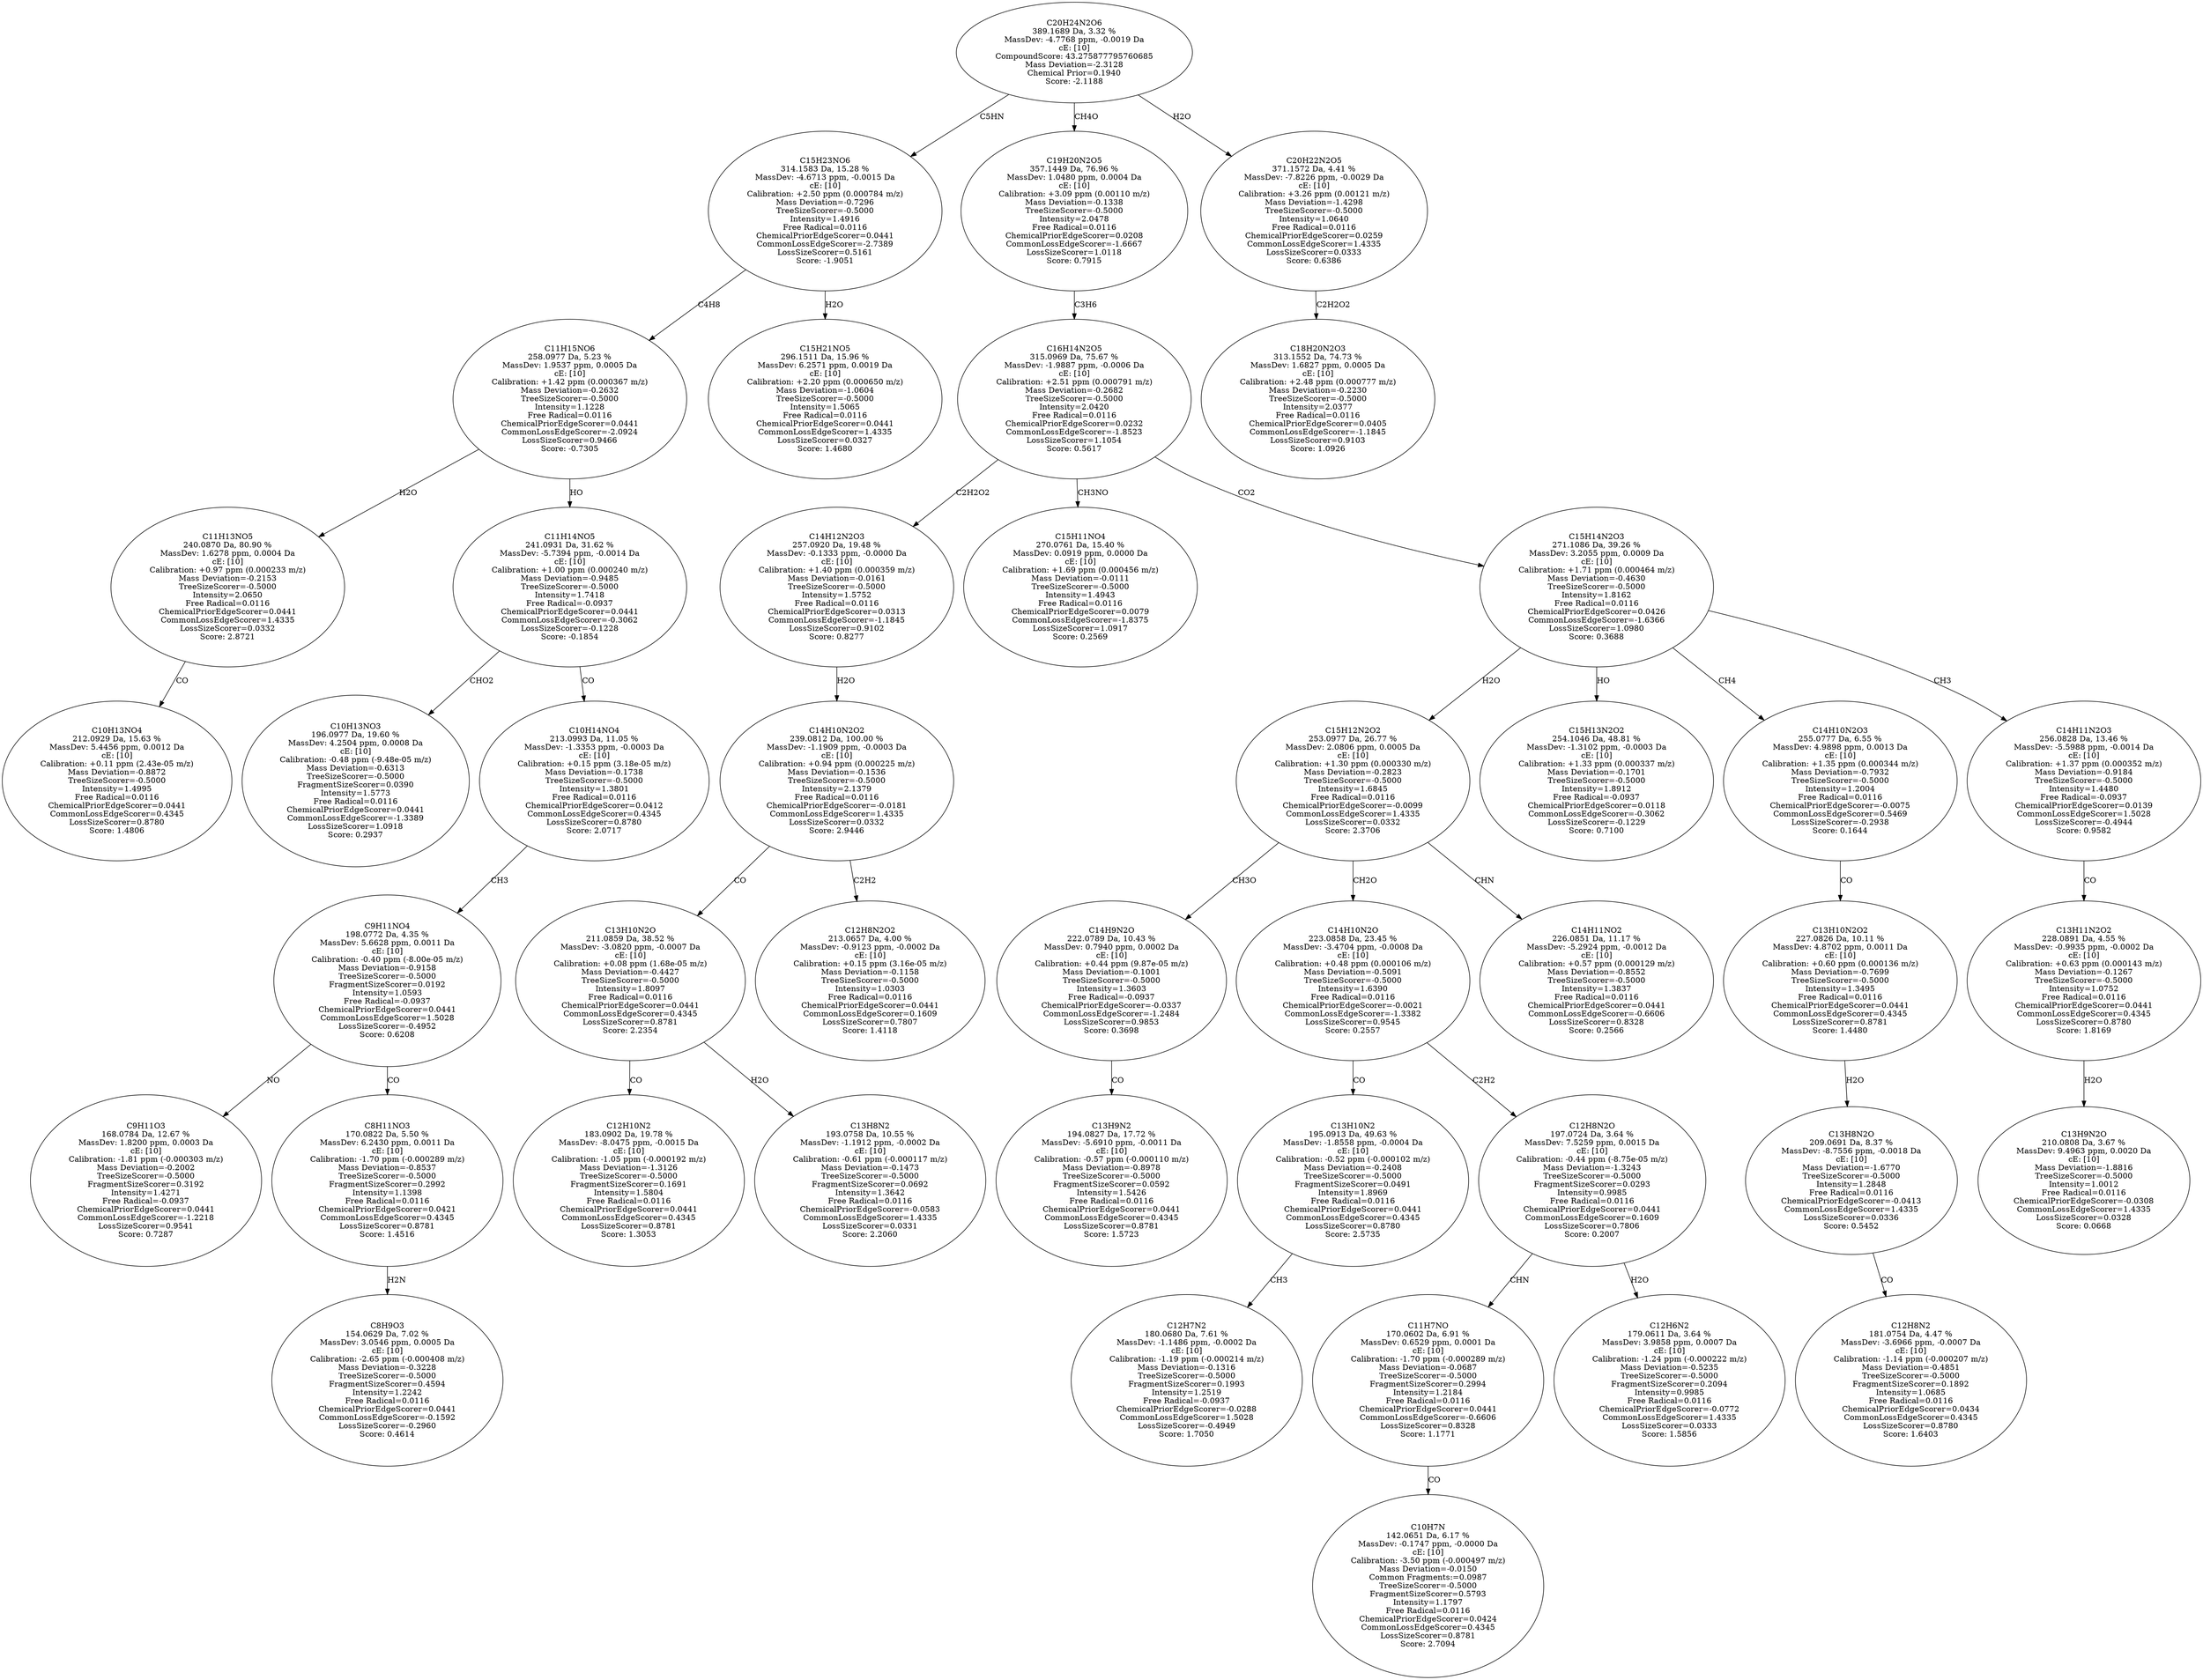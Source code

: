 strict digraph {
v1 [label="C10H13NO4\n212.0929 Da, 15.63 %\nMassDev: 5.4456 ppm, 0.0012 Da\ncE: [10]\nCalibration: +0.11 ppm (2.43e-05 m/z)\nMass Deviation=-0.8872\nTreeSizeScorer=-0.5000\nIntensity=1.4995\nFree Radical=0.0116\nChemicalPriorEdgeScorer=0.0441\nCommonLossEdgeScorer=0.4345\nLossSizeScorer=0.8780\nScore: 1.4806"];
v2 [label="C11H13NO5\n240.0870 Da, 80.90 %\nMassDev: 1.6278 ppm, 0.0004 Da\ncE: [10]\nCalibration: +0.97 ppm (0.000233 m/z)\nMass Deviation=-0.2153\nTreeSizeScorer=-0.5000\nIntensity=2.0650\nFree Radical=0.0116\nChemicalPriorEdgeScorer=0.0441\nCommonLossEdgeScorer=1.4335\nLossSizeScorer=0.0332\nScore: 2.8721"];
v3 [label="C10H13NO3\n196.0977 Da, 19.60 %\nMassDev: 4.2504 ppm, 0.0008 Da\ncE: [10]\nCalibration: -0.48 ppm (-9.48e-05 m/z)\nMass Deviation=-0.6313\nTreeSizeScorer=-0.5000\nFragmentSizeScorer=0.0390\nIntensity=1.5773\nFree Radical=0.0116\nChemicalPriorEdgeScorer=0.0441\nCommonLossEdgeScorer=-1.3389\nLossSizeScorer=1.0918\nScore: 0.2937"];
v4 [label="C9H11O3\n168.0784 Da, 12.67 %\nMassDev: 1.8200 ppm, 0.0003 Da\ncE: [10]\nCalibration: -1.81 ppm (-0.000303 m/z)\nMass Deviation=-0.2002\nTreeSizeScorer=-0.5000\nFragmentSizeScorer=0.3192\nIntensity=1.4271\nFree Radical=-0.0937\nChemicalPriorEdgeScorer=0.0441\nCommonLossEdgeScorer=-1.2218\nLossSizeScorer=0.9541\nScore: 0.7287"];
v5 [label="C8H9O3\n154.0629 Da, 7.02 %\nMassDev: 3.0546 ppm, 0.0005 Da\ncE: [10]\nCalibration: -2.65 ppm (-0.000408 m/z)\nMass Deviation=-0.3228\nTreeSizeScorer=-0.5000\nFragmentSizeScorer=0.4594\nIntensity=1.2242\nFree Radical=0.0116\nChemicalPriorEdgeScorer=0.0441\nCommonLossEdgeScorer=-0.1592\nLossSizeScorer=-0.2960\nScore: 0.4614"];
v6 [label="C8H11NO3\n170.0822 Da, 5.50 %\nMassDev: 6.2430 ppm, 0.0011 Da\ncE: [10]\nCalibration: -1.70 ppm (-0.000289 m/z)\nMass Deviation=-0.8537\nTreeSizeScorer=-0.5000\nFragmentSizeScorer=0.2992\nIntensity=1.1398\nFree Radical=0.0116\nChemicalPriorEdgeScorer=0.0421\nCommonLossEdgeScorer=0.4345\nLossSizeScorer=0.8781\nScore: 1.4516"];
v7 [label="C9H11NO4\n198.0772 Da, 4.35 %\nMassDev: 5.6628 ppm, 0.0011 Da\ncE: [10]\nCalibration: -0.40 ppm (-8.00e-05 m/z)\nMass Deviation=-0.9158\nTreeSizeScorer=-0.5000\nFragmentSizeScorer=0.0192\nIntensity=1.0593\nFree Radical=-0.0937\nChemicalPriorEdgeScorer=0.0441\nCommonLossEdgeScorer=1.5028\nLossSizeScorer=-0.4952\nScore: 0.6208"];
v8 [label="C10H14NO4\n213.0993 Da, 11.05 %\nMassDev: -1.3353 ppm, -0.0003 Da\ncE: [10]\nCalibration: +0.15 ppm (3.18e-05 m/z)\nMass Deviation=-0.1738\nTreeSizeScorer=-0.5000\nIntensity=1.3801\nFree Radical=0.0116\nChemicalPriorEdgeScorer=0.0412\nCommonLossEdgeScorer=0.4345\nLossSizeScorer=0.8780\nScore: 2.0717"];
v9 [label="C11H14NO5\n241.0931 Da, 31.62 %\nMassDev: -5.7394 ppm, -0.0014 Da\ncE: [10]\nCalibration: +1.00 ppm (0.000240 m/z)\nMass Deviation=-0.9485\nTreeSizeScorer=-0.5000\nIntensity=1.7418\nFree Radical=-0.0937\nChemicalPriorEdgeScorer=0.0441\nCommonLossEdgeScorer=-0.3062\nLossSizeScorer=-0.1228\nScore: -0.1854"];
v10 [label="C11H15NO6\n258.0977 Da, 5.23 %\nMassDev: 1.9537 ppm, 0.0005 Da\ncE: [10]\nCalibration: +1.42 ppm (0.000367 m/z)\nMass Deviation=-0.2632\nTreeSizeScorer=-0.5000\nIntensity=1.1228\nFree Radical=0.0116\nChemicalPriorEdgeScorer=0.0441\nCommonLossEdgeScorer=-2.0924\nLossSizeScorer=0.9466\nScore: -0.7305"];
v11 [label="C15H21NO5\n296.1511 Da, 15.96 %\nMassDev: 6.2571 ppm, 0.0019 Da\ncE: [10]\nCalibration: +2.20 ppm (0.000650 m/z)\nMass Deviation=-1.0604\nTreeSizeScorer=-0.5000\nIntensity=1.5065\nFree Radical=0.0116\nChemicalPriorEdgeScorer=0.0441\nCommonLossEdgeScorer=1.4335\nLossSizeScorer=0.0327\nScore: 1.4680"];
v12 [label="C15H23NO6\n314.1583 Da, 15.28 %\nMassDev: -4.6713 ppm, -0.0015 Da\ncE: [10]\nCalibration: +2.50 ppm (0.000784 m/z)\nMass Deviation=-0.7296\nTreeSizeScorer=-0.5000\nIntensity=1.4916\nFree Radical=0.0116\nChemicalPriorEdgeScorer=0.0441\nCommonLossEdgeScorer=-2.7389\nLossSizeScorer=0.5161\nScore: -1.9051"];
v13 [label="C12H10N2\n183.0902 Da, 19.78 %\nMassDev: -8.0475 ppm, -0.0015 Da\ncE: [10]\nCalibration: -1.05 ppm (-0.000192 m/z)\nMass Deviation=-1.3126\nTreeSizeScorer=-0.5000\nFragmentSizeScorer=0.1691\nIntensity=1.5804\nFree Radical=0.0116\nChemicalPriorEdgeScorer=0.0441\nCommonLossEdgeScorer=0.4345\nLossSizeScorer=0.8781\nScore: 1.3053"];
v14 [label="C13H8N2\n193.0758 Da, 10.55 %\nMassDev: -1.1912 ppm, -0.0002 Da\ncE: [10]\nCalibration: -0.61 ppm (-0.000117 m/z)\nMass Deviation=-0.1473\nTreeSizeScorer=-0.5000\nFragmentSizeScorer=0.0692\nIntensity=1.3642\nFree Radical=0.0116\nChemicalPriorEdgeScorer=-0.0583\nCommonLossEdgeScorer=1.4335\nLossSizeScorer=0.0331\nScore: 2.2060"];
v15 [label="C13H10N2O\n211.0859 Da, 38.52 %\nMassDev: -3.0820 ppm, -0.0007 Da\ncE: [10]\nCalibration: +0.08 ppm (1.68e-05 m/z)\nMass Deviation=-0.4427\nTreeSizeScorer=-0.5000\nIntensity=1.8097\nFree Radical=0.0116\nChemicalPriorEdgeScorer=0.0441\nCommonLossEdgeScorer=0.4345\nLossSizeScorer=0.8781\nScore: 2.2354"];
v16 [label="C12H8N2O2\n213.0657 Da, 4.00 %\nMassDev: -0.9123 ppm, -0.0002 Da\ncE: [10]\nCalibration: +0.15 ppm (3.16e-05 m/z)\nMass Deviation=-0.1158\nTreeSizeScorer=-0.5000\nIntensity=1.0303\nFree Radical=0.0116\nChemicalPriorEdgeScorer=0.0441\nCommonLossEdgeScorer=0.1609\nLossSizeScorer=0.7807\nScore: 1.4118"];
v17 [label="C14H10N2O2\n239.0812 Da, 100.00 %\nMassDev: -1.1909 ppm, -0.0003 Da\ncE: [10]\nCalibration: +0.94 ppm (0.000225 m/z)\nMass Deviation=-0.1536\nTreeSizeScorer=-0.5000\nIntensity=2.1379\nFree Radical=0.0116\nChemicalPriorEdgeScorer=-0.0181\nCommonLossEdgeScorer=1.4335\nLossSizeScorer=0.0332\nScore: 2.9446"];
v18 [label="C14H12N2O3\n257.0920 Da, 19.48 %\nMassDev: -0.1333 ppm, -0.0000 Da\ncE: [10]\nCalibration: +1.40 ppm (0.000359 m/z)\nMass Deviation=-0.0161\nTreeSizeScorer=-0.5000\nIntensity=1.5752\nFree Radical=0.0116\nChemicalPriorEdgeScorer=0.0313\nCommonLossEdgeScorer=-1.1845\nLossSizeScorer=0.9102\nScore: 0.8277"];
v19 [label="C15H11NO4\n270.0761 Da, 15.40 %\nMassDev: 0.0919 ppm, 0.0000 Da\ncE: [10]\nCalibration: +1.69 ppm (0.000456 m/z)\nMass Deviation=-0.0111\nTreeSizeScorer=-0.5000\nIntensity=1.4943\nFree Radical=0.0116\nChemicalPriorEdgeScorer=0.0079\nCommonLossEdgeScorer=-1.8375\nLossSizeScorer=1.0917\nScore: 0.2569"];
v20 [label="C13H9N2\n194.0827 Da, 17.72 %\nMassDev: -5.6910 ppm, -0.0011 Da\ncE: [10]\nCalibration: -0.57 ppm (-0.000110 m/z)\nMass Deviation=-0.8978\nTreeSizeScorer=-0.5000\nFragmentSizeScorer=0.0592\nIntensity=1.5426\nFree Radical=0.0116\nChemicalPriorEdgeScorer=0.0441\nCommonLossEdgeScorer=0.4345\nLossSizeScorer=0.8781\nScore: 1.5723"];
v21 [label="C14H9N2O\n222.0789 Da, 10.43 %\nMassDev: 0.7940 ppm, 0.0002 Da\ncE: [10]\nCalibration: +0.44 ppm (9.87e-05 m/z)\nMass Deviation=-0.1001\nTreeSizeScorer=-0.5000\nIntensity=1.3603\nFree Radical=-0.0937\nChemicalPriorEdgeScorer=-0.0337\nCommonLossEdgeScorer=-1.2484\nLossSizeScorer=0.9853\nScore: 0.3698"];
v22 [label="C12H7N2\n180.0680 Da, 7.61 %\nMassDev: -1.1486 ppm, -0.0002 Da\ncE: [10]\nCalibration: -1.19 ppm (-0.000214 m/z)\nMass Deviation=-0.1316\nTreeSizeScorer=-0.5000\nFragmentSizeScorer=0.1993\nIntensity=1.2519\nFree Radical=-0.0937\nChemicalPriorEdgeScorer=-0.0288\nCommonLossEdgeScorer=1.5028\nLossSizeScorer=-0.4949\nScore: 1.7050"];
v23 [label="C13H10N2\n195.0913 Da, 49.63 %\nMassDev: -1.8558 ppm, -0.0004 Da\ncE: [10]\nCalibration: -0.52 ppm (-0.000102 m/z)\nMass Deviation=-0.2408\nTreeSizeScorer=-0.5000\nFragmentSizeScorer=0.0491\nIntensity=1.8969\nFree Radical=0.0116\nChemicalPriorEdgeScorer=0.0441\nCommonLossEdgeScorer=0.4345\nLossSizeScorer=0.8780\nScore: 2.5735"];
v24 [label="C10H7N\n142.0651 Da, 6.17 %\nMassDev: -0.1747 ppm, -0.0000 Da\ncE: [10]\nCalibration: -3.50 ppm (-0.000497 m/z)\nMass Deviation=-0.0150\nCommon Fragments:=0.0987\nTreeSizeScorer=-0.5000\nFragmentSizeScorer=0.5793\nIntensity=1.1797\nFree Radical=0.0116\nChemicalPriorEdgeScorer=0.0424\nCommonLossEdgeScorer=0.4345\nLossSizeScorer=0.8781\nScore: 2.7094"];
v25 [label="C11H7NO\n170.0602 Da, 6.91 %\nMassDev: 0.6529 ppm, 0.0001 Da\ncE: [10]\nCalibration: -1.70 ppm (-0.000289 m/z)\nMass Deviation=-0.0687\nTreeSizeScorer=-0.5000\nFragmentSizeScorer=0.2994\nIntensity=1.2184\nFree Radical=0.0116\nChemicalPriorEdgeScorer=0.0441\nCommonLossEdgeScorer=-0.6606\nLossSizeScorer=0.8328\nScore: 1.1771"];
v26 [label="C12H6N2\n179.0611 Da, 3.64 %\nMassDev: 3.9858 ppm, 0.0007 Da\ncE: [10]\nCalibration: -1.24 ppm (-0.000222 m/z)\nMass Deviation=-0.5235\nTreeSizeScorer=-0.5000\nFragmentSizeScorer=0.2094\nIntensity=0.9985\nFree Radical=0.0116\nChemicalPriorEdgeScorer=-0.0772\nCommonLossEdgeScorer=1.4335\nLossSizeScorer=0.0333\nScore: 1.5856"];
v27 [label="C12H8N2O\n197.0724 Da, 3.64 %\nMassDev: 7.5259 ppm, 0.0015 Da\ncE: [10]\nCalibration: -0.44 ppm (-8.75e-05 m/z)\nMass Deviation=-1.3243\nTreeSizeScorer=-0.5000\nFragmentSizeScorer=0.0293\nIntensity=0.9985\nFree Radical=0.0116\nChemicalPriorEdgeScorer=0.0441\nCommonLossEdgeScorer=0.1609\nLossSizeScorer=0.7806\nScore: 0.2007"];
v28 [label="C14H10N2O\n223.0858 Da, 23.45 %\nMassDev: -3.4704 ppm, -0.0008 Da\ncE: [10]\nCalibration: +0.48 ppm (0.000106 m/z)\nMass Deviation=-0.5091\nTreeSizeScorer=-0.5000\nIntensity=1.6390\nFree Radical=0.0116\nChemicalPriorEdgeScorer=-0.0021\nCommonLossEdgeScorer=-1.3382\nLossSizeScorer=0.9545\nScore: 0.2557"];
v29 [label="C14H11NO2\n226.0851 Da, 11.17 %\nMassDev: -5.2924 ppm, -0.0012 Da\ncE: [10]\nCalibration: +0.57 ppm (0.000129 m/z)\nMass Deviation=-0.8552\nTreeSizeScorer=-0.5000\nIntensity=1.3837\nFree Radical=0.0116\nChemicalPriorEdgeScorer=0.0441\nCommonLossEdgeScorer=-0.6606\nLossSizeScorer=0.8328\nScore: 0.2566"];
v30 [label="C15H12N2O2\n253.0977 Da, 26.77 %\nMassDev: 2.0806 ppm, 0.0005 Da\ncE: [10]\nCalibration: +1.30 ppm (0.000330 m/z)\nMass Deviation=-0.2823\nTreeSizeScorer=-0.5000\nIntensity=1.6845\nFree Radical=0.0116\nChemicalPriorEdgeScorer=-0.0099\nCommonLossEdgeScorer=1.4335\nLossSizeScorer=0.0332\nScore: 2.3706"];
v31 [label="C15H13N2O2\n254.1046 Da, 48.81 %\nMassDev: -1.3102 ppm, -0.0003 Da\ncE: [10]\nCalibration: +1.33 ppm (0.000337 m/z)\nMass Deviation=-0.1701\nTreeSizeScorer=-0.5000\nIntensity=1.8912\nFree Radical=-0.0937\nChemicalPriorEdgeScorer=0.0118\nCommonLossEdgeScorer=-0.3062\nLossSizeScorer=-0.1229\nScore: 0.7100"];
v32 [label="C12H8N2\n181.0754 Da, 4.47 %\nMassDev: -3.6966 ppm, -0.0007 Da\ncE: [10]\nCalibration: -1.14 ppm (-0.000207 m/z)\nMass Deviation=-0.4851\nTreeSizeScorer=-0.5000\nFragmentSizeScorer=0.1892\nIntensity=1.0685\nFree Radical=0.0116\nChemicalPriorEdgeScorer=0.0434\nCommonLossEdgeScorer=0.4345\nLossSizeScorer=0.8780\nScore: 1.6403"];
v33 [label="C13H8N2O\n209.0691 Da, 8.37 %\nMassDev: -8.7556 ppm, -0.0018 Da\ncE: [10]\nMass Deviation=-1.6770\nTreeSizeScorer=-0.5000\nIntensity=1.2848\nFree Radical=0.0116\nChemicalPriorEdgeScorer=-0.0413\nCommonLossEdgeScorer=1.4335\nLossSizeScorer=0.0336\nScore: 0.5452"];
v34 [label="C13H10N2O2\n227.0826 Da, 10.11 %\nMassDev: 4.8702 ppm, 0.0011 Da\ncE: [10]\nCalibration: +0.60 ppm (0.000136 m/z)\nMass Deviation=-0.7699\nTreeSizeScorer=-0.5000\nIntensity=1.3495\nFree Radical=0.0116\nChemicalPriorEdgeScorer=0.0441\nCommonLossEdgeScorer=0.4345\nLossSizeScorer=0.8781\nScore: 1.4480"];
v35 [label="C14H10N2O3\n255.0777 Da, 6.55 %\nMassDev: 4.9898 ppm, 0.0013 Da\ncE: [10]\nCalibration: +1.35 ppm (0.000344 m/z)\nMass Deviation=-0.7932\nTreeSizeScorer=-0.5000\nIntensity=1.2004\nFree Radical=0.0116\nChemicalPriorEdgeScorer=-0.0075\nCommonLossEdgeScorer=0.5469\nLossSizeScorer=-0.2938\nScore: 0.1644"];
v36 [label="C13H9N2O\n210.0808 Da, 3.67 %\nMassDev: 9.4963 ppm, 0.0020 Da\ncE: [10]\nMass Deviation=-1.8816\nTreeSizeScorer=-0.5000\nIntensity=1.0012\nFree Radical=0.0116\nChemicalPriorEdgeScorer=-0.0308\nCommonLossEdgeScorer=1.4335\nLossSizeScorer=0.0328\nScore: 0.0668"];
v37 [label="C13H11N2O2\n228.0891 Da, 4.55 %\nMassDev: -0.9935 ppm, -0.0002 Da\ncE: [10]\nCalibration: +0.63 ppm (0.000143 m/z)\nMass Deviation=-0.1267\nTreeSizeScorer=-0.5000\nIntensity=1.0752\nFree Radical=0.0116\nChemicalPriorEdgeScorer=0.0441\nCommonLossEdgeScorer=0.4345\nLossSizeScorer=0.8780\nScore: 1.8169"];
v38 [label="C14H11N2O3\n256.0828 Da, 13.46 %\nMassDev: -5.5988 ppm, -0.0014 Da\ncE: [10]\nCalibration: +1.37 ppm (0.000352 m/z)\nMass Deviation=-0.9184\nTreeSizeScorer=-0.5000\nIntensity=1.4480\nFree Radical=-0.0937\nChemicalPriorEdgeScorer=0.0139\nCommonLossEdgeScorer=1.5028\nLossSizeScorer=-0.4944\nScore: 0.9582"];
v39 [label="C15H14N2O3\n271.1086 Da, 39.26 %\nMassDev: 3.2055 ppm, 0.0009 Da\ncE: [10]\nCalibration: +1.71 ppm (0.000464 m/z)\nMass Deviation=-0.4630\nTreeSizeScorer=-0.5000\nIntensity=1.8162\nFree Radical=0.0116\nChemicalPriorEdgeScorer=0.0426\nCommonLossEdgeScorer=-1.6366\nLossSizeScorer=1.0980\nScore: 0.3688"];
v40 [label="C16H14N2O5\n315.0969 Da, 75.67 %\nMassDev: -1.9887 ppm, -0.0006 Da\ncE: [10]\nCalibration: +2.51 ppm (0.000791 m/z)\nMass Deviation=-0.2682\nTreeSizeScorer=-0.5000\nIntensity=2.0420\nFree Radical=0.0116\nChemicalPriorEdgeScorer=0.0232\nCommonLossEdgeScorer=-1.8523\nLossSizeScorer=1.1054\nScore: 0.5617"];
v41 [label="C19H20N2O5\n357.1449 Da, 76.96 %\nMassDev: 1.0480 ppm, 0.0004 Da\ncE: [10]\nCalibration: +3.09 ppm (0.00110 m/z)\nMass Deviation=-0.1338\nTreeSizeScorer=-0.5000\nIntensity=2.0478\nFree Radical=0.0116\nChemicalPriorEdgeScorer=0.0208\nCommonLossEdgeScorer=-1.6667\nLossSizeScorer=1.0118\nScore: 0.7915"];
v42 [label="C18H20N2O3\n313.1552 Da, 74.73 %\nMassDev: 1.6827 ppm, 0.0005 Da\ncE: [10]\nCalibration: +2.48 ppm (0.000777 m/z)\nMass Deviation=-0.2230\nTreeSizeScorer=-0.5000\nIntensity=2.0377\nFree Radical=0.0116\nChemicalPriorEdgeScorer=0.0405\nCommonLossEdgeScorer=-1.1845\nLossSizeScorer=0.9103\nScore: 1.0926"];
v43 [label="C20H22N2O5\n371.1572 Da, 4.41 %\nMassDev: -7.8226 ppm, -0.0029 Da\ncE: [10]\nCalibration: +3.26 ppm (0.00121 m/z)\nMass Deviation=-1.4298\nTreeSizeScorer=-0.5000\nIntensity=1.0640\nFree Radical=0.0116\nChemicalPriorEdgeScorer=0.0259\nCommonLossEdgeScorer=1.4335\nLossSizeScorer=0.0333\nScore: 0.6386"];
v44 [label="C20H24N2O6\n389.1689 Da, 3.32 %\nMassDev: -4.7768 ppm, -0.0019 Da\ncE: [10]\nCompoundScore: 43.275877795760685\nMass Deviation=-2.3128\nChemical Prior=0.1940\nScore: -2.1188"];
v2 -> v1 [label="CO"];
v10 -> v2 [label="H2O"];
v9 -> v3 [label="CHO2"];
v7 -> v4 [label="NO"];
v6 -> v5 [label="H2N"];
v7 -> v6 [label="CO"];
v8 -> v7 [label="CH3"];
v9 -> v8 [label="CO"];
v10 -> v9 [label="HO"];
v12 -> v10 [label="C4H8"];
v12 -> v11 [label="H2O"];
v44 -> v12 [label="C5HN"];
v15 -> v13 [label="CO"];
v15 -> v14 [label="H2O"];
v17 -> v15 [label="CO"];
v17 -> v16 [label="C2H2"];
v18 -> v17 [label="H2O"];
v40 -> v18 [label="C2H2O2"];
v40 -> v19 [label="CH3NO"];
v21 -> v20 [label="CO"];
v30 -> v21 [label="CH3O"];
v23 -> v22 [label="CH3"];
v28 -> v23 [label="CO"];
v25 -> v24 [label="CO"];
v27 -> v25 [label="CHN"];
v27 -> v26 [label="H2O"];
v28 -> v27 [label="C2H2"];
v30 -> v28 [label="CH2O"];
v30 -> v29 [label="CHN"];
v39 -> v30 [label="H2O"];
v39 -> v31 [label="HO"];
v33 -> v32 [label="CO"];
v34 -> v33 [label="H2O"];
v35 -> v34 [label="CO"];
v39 -> v35 [label="CH4"];
v37 -> v36 [label="H2O"];
v38 -> v37 [label="CO"];
v39 -> v38 [label="CH3"];
v40 -> v39 [label="CO2"];
v41 -> v40 [label="C3H6"];
v44 -> v41 [label="CH4O"];
v43 -> v42 [label="C2H2O2"];
v44 -> v43 [label="H2O"];
}